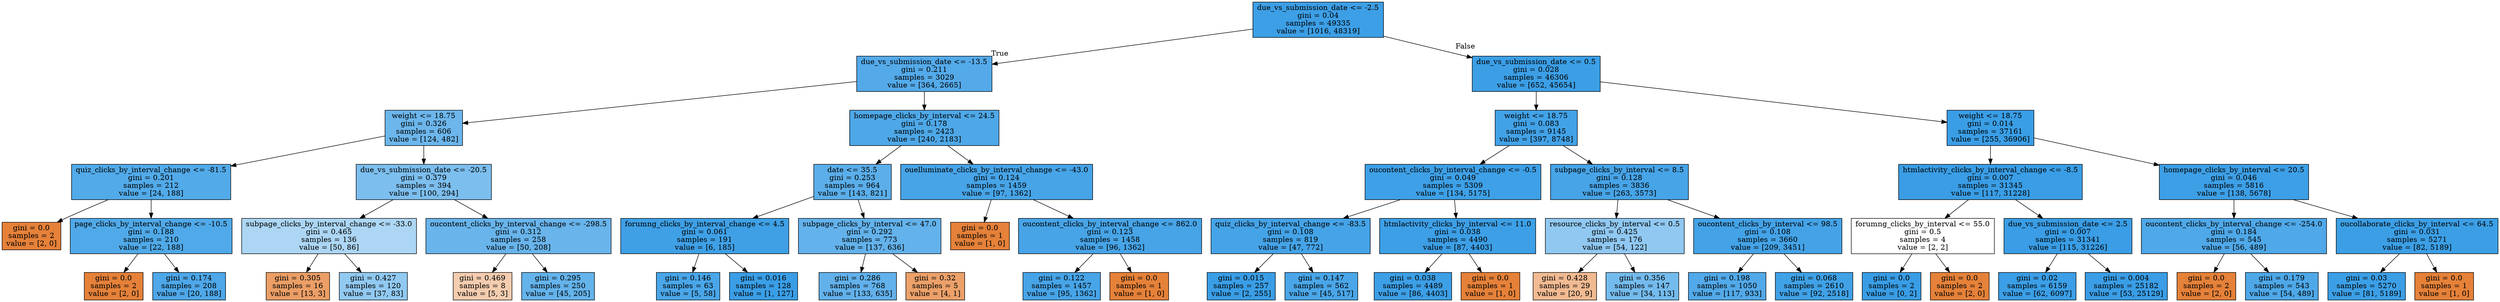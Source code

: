 digraph Tree {
node [shape=box, style="filled", color="black"] ;
0 [label="due_vs_submission_date <= -2.5\ngini = 0.04\nsamples = 49335\nvalue = [1016, 48319]", fillcolor="#399de5fa"] ;
1 [label="due_vs_submission_date <= -13.5\ngini = 0.211\nsamples = 3029\nvalue = [364, 2665]", fillcolor="#399de5dc"] ;
0 -> 1 [labeldistance=2.5, labelangle=45, headlabel="True"] ;
2 [label="weight <= 18.75\ngini = 0.326\nsamples = 606\nvalue = [124, 482]", fillcolor="#399de5bd"] ;
1 -> 2 ;
3 [label="quiz_clicks_by_interval_change <= -81.5\ngini = 0.201\nsamples = 212\nvalue = [24, 188]", fillcolor="#399de5de"] ;
2 -> 3 ;
4 [label="gini = 0.0\nsamples = 2\nvalue = [2, 0]", fillcolor="#e58139ff"] ;
3 -> 4 ;
5 [label="page_clicks_by_interval_change <= -10.5\ngini = 0.188\nsamples = 210\nvalue = [22, 188]", fillcolor="#399de5e1"] ;
3 -> 5 ;
6 [label="gini = 0.0\nsamples = 2\nvalue = [2, 0]", fillcolor="#e58139ff"] ;
5 -> 6 ;
7 [label="gini = 0.174\nsamples = 208\nvalue = [20, 188]", fillcolor="#399de5e4"] ;
5 -> 7 ;
8 [label="due_vs_submission_date <= -20.5\ngini = 0.379\nsamples = 394\nvalue = [100, 294]", fillcolor="#399de5a8"] ;
2 -> 8 ;
9 [label="subpage_clicks_by_interval_change <= -33.0\ngini = 0.465\nsamples = 136\nvalue = [50, 86]", fillcolor="#399de56b"] ;
8 -> 9 ;
10 [label="gini = 0.305\nsamples = 16\nvalue = [13, 3]", fillcolor="#e58139c4"] ;
9 -> 10 ;
11 [label="gini = 0.427\nsamples = 120\nvalue = [37, 83]", fillcolor="#399de58d"] ;
9 -> 11 ;
12 [label="oucontent_clicks_by_interval_change <= -298.5\ngini = 0.312\nsamples = 258\nvalue = [50, 208]", fillcolor="#399de5c2"] ;
8 -> 12 ;
13 [label="gini = 0.469\nsamples = 8\nvalue = [5, 3]", fillcolor="#e5813966"] ;
12 -> 13 ;
14 [label="gini = 0.295\nsamples = 250\nvalue = [45, 205]", fillcolor="#399de5c7"] ;
12 -> 14 ;
15 [label="homepage_clicks_by_interval <= 24.5\ngini = 0.178\nsamples = 2423\nvalue = [240, 2183]", fillcolor="#399de5e3"] ;
1 -> 15 ;
16 [label="date <= 35.5\ngini = 0.253\nsamples = 964\nvalue = [143, 821]", fillcolor="#399de5d3"] ;
15 -> 16 ;
17 [label="forumng_clicks_by_interval_change <= 4.5\ngini = 0.061\nsamples = 191\nvalue = [6, 185]", fillcolor="#399de5f7"] ;
16 -> 17 ;
18 [label="gini = 0.146\nsamples = 63\nvalue = [5, 58]", fillcolor="#399de5e9"] ;
17 -> 18 ;
19 [label="gini = 0.016\nsamples = 128\nvalue = [1, 127]", fillcolor="#399de5fd"] ;
17 -> 19 ;
20 [label="subpage_clicks_by_interval <= 47.0\ngini = 0.292\nsamples = 773\nvalue = [137, 636]", fillcolor="#399de5c8"] ;
16 -> 20 ;
21 [label="gini = 0.286\nsamples = 768\nvalue = [133, 635]", fillcolor="#399de5ca"] ;
20 -> 21 ;
22 [label="gini = 0.32\nsamples = 5\nvalue = [4, 1]", fillcolor="#e58139bf"] ;
20 -> 22 ;
23 [label="ouelluminate_clicks_by_interval_change <= -43.0\ngini = 0.124\nsamples = 1459\nvalue = [97, 1362]", fillcolor="#399de5ed"] ;
15 -> 23 ;
24 [label="gini = 0.0\nsamples = 1\nvalue = [1, 0]", fillcolor="#e58139ff"] ;
23 -> 24 ;
25 [label="oucontent_clicks_by_interval_change <= 862.0\ngini = 0.123\nsamples = 1458\nvalue = [96, 1362]", fillcolor="#399de5ed"] ;
23 -> 25 ;
26 [label="gini = 0.122\nsamples = 1457\nvalue = [95, 1362]", fillcolor="#399de5ed"] ;
25 -> 26 ;
27 [label="gini = 0.0\nsamples = 1\nvalue = [1, 0]", fillcolor="#e58139ff"] ;
25 -> 27 ;
28 [label="due_vs_submission_date <= 0.5\ngini = 0.028\nsamples = 46306\nvalue = [652, 45654]", fillcolor="#399de5fb"] ;
0 -> 28 [labeldistance=2.5, labelangle=-45, headlabel="False"] ;
29 [label="weight <= 18.75\ngini = 0.083\nsamples = 9145\nvalue = [397, 8748]", fillcolor="#399de5f3"] ;
28 -> 29 ;
30 [label="oucontent_clicks_by_interval_change <= -0.5\ngini = 0.049\nsamples = 5309\nvalue = [134, 5175]", fillcolor="#399de5f8"] ;
29 -> 30 ;
31 [label="quiz_clicks_by_interval_change <= -83.5\ngini = 0.108\nsamples = 819\nvalue = [47, 772]", fillcolor="#399de5ef"] ;
30 -> 31 ;
32 [label="gini = 0.015\nsamples = 257\nvalue = [2, 255]", fillcolor="#399de5fd"] ;
31 -> 32 ;
33 [label="gini = 0.147\nsamples = 562\nvalue = [45, 517]", fillcolor="#399de5e9"] ;
31 -> 33 ;
34 [label="htmlactivity_clicks_by_interval <= 11.0\ngini = 0.038\nsamples = 4490\nvalue = [87, 4403]", fillcolor="#399de5fa"] ;
30 -> 34 ;
35 [label="gini = 0.038\nsamples = 4489\nvalue = [86, 4403]", fillcolor="#399de5fa"] ;
34 -> 35 ;
36 [label="gini = 0.0\nsamples = 1\nvalue = [1, 0]", fillcolor="#e58139ff"] ;
34 -> 36 ;
37 [label="subpage_clicks_by_interval <= 8.5\ngini = 0.128\nsamples = 3836\nvalue = [263, 3573]", fillcolor="#399de5ec"] ;
29 -> 37 ;
38 [label="resource_clicks_by_interval <= 0.5\ngini = 0.425\nsamples = 176\nvalue = [54, 122]", fillcolor="#399de58e"] ;
37 -> 38 ;
39 [label="gini = 0.428\nsamples = 29\nvalue = [20, 9]", fillcolor="#e581398c"] ;
38 -> 39 ;
40 [label="gini = 0.356\nsamples = 147\nvalue = [34, 113]", fillcolor="#399de5b2"] ;
38 -> 40 ;
41 [label="oucontent_clicks_by_interval <= 98.5\ngini = 0.108\nsamples = 3660\nvalue = [209, 3451]", fillcolor="#399de5f0"] ;
37 -> 41 ;
42 [label="gini = 0.198\nsamples = 1050\nvalue = [117, 933]", fillcolor="#399de5df"] ;
41 -> 42 ;
43 [label="gini = 0.068\nsamples = 2610\nvalue = [92, 2518]", fillcolor="#399de5f6"] ;
41 -> 43 ;
44 [label="weight <= 18.75\ngini = 0.014\nsamples = 37161\nvalue = [255, 36906]", fillcolor="#399de5fd"] ;
28 -> 44 ;
45 [label="htmlactivity_clicks_by_interval_change <= -8.5\ngini = 0.007\nsamples = 31345\nvalue = [117, 31228]", fillcolor="#399de5fe"] ;
44 -> 45 ;
46 [label="forumng_clicks_by_interval <= 55.0\ngini = 0.5\nsamples = 4\nvalue = [2, 2]", fillcolor="#e5813900"] ;
45 -> 46 ;
47 [label="gini = 0.0\nsamples = 2\nvalue = [0, 2]", fillcolor="#399de5ff"] ;
46 -> 47 ;
48 [label="gini = 0.0\nsamples = 2\nvalue = [2, 0]", fillcolor="#e58139ff"] ;
46 -> 48 ;
49 [label="due_vs_submission_date <= 2.5\ngini = 0.007\nsamples = 31341\nvalue = [115, 31226]", fillcolor="#399de5fe"] ;
45 -> 49 ;
50 [label="gini = 0.02\nsamples = 6159\nvalue = [62, 6097]", fillcolor="#399de5fc"] ;
49 -> 50 ;
51 [label="gini = 0.004\nsamples = 25182\nvalue = [53, 25129]", fillcolor="#399de5fe"] ;
49 -> 51 ;
52 [label="homepage_clicks_by_interval <= 20.5\ngini = 0.046\nsamples = 5816\nvalue = [138, 5678]", fillcolor="#399de5f9"] ;
44 -> 52 ;
53 [label="oucontent_clicks_by_interval_change <= -254.0\ngini = 0.184\nsamples = 545\nvalue = [56, 489]", fillcolor="#399de5e2"] ;
52 -> 53 ;
54 [label="gini = 0.0\nsamples = 2\nvalue = [2, 0]", fillcolor="#e58139ff"] ;
53 -> 54 ;
55 [label="gini = 0.179\nsamples = 543\nvalue = [54, 489]", fillcolor="#399de5e3"] ;
53 -> 55 ;
56 [label="oucollaborate_clicks_by_interval <= 64.5\ngini = 0.031\nsamples = 5271\nvalue = [82, 5189]", fillcolor="#399de5fb"] ;
52 -> 56 ;
57 [label="gini = 0.03\nsamples = 5270\nvalue = [81, 5189]", fillcolor="#399de5fb"] ;
56 -> 57 ;
58 [label="gini = 0.0\nsamples = 1\nvalue = [1, 0]", fillcolor="#e58139ff"] ;
56 -> 58 ;
}